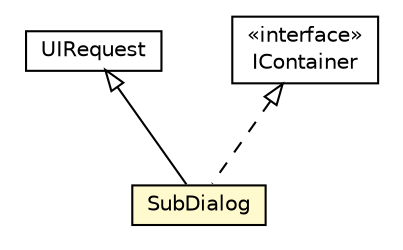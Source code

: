 #!/usr/local/bin/dot
#
# Class diagram 
# Generated by UMLGraph version R5_6-24-gf6e263 (http://www.umlgraph.org/)
#

digraph G {
	edge [fontname="Helvetica",fontsize=10,labelfontname="Helvetica",labelfontsize=10];
	node [fontname="Helvetica",fontsize=10,shape=plaintext];
	nodesep=0.25;
	ranksep=0.5;
	// org.universAAL.middleware.ui.UIRequest
	c7868647 [label=<<table title="org.universAAL.middleware.ui.UIRequest" border="0" cellborder="1" cellspacing="0" cellpadding="2" port="p" href="../../../../middleware/ui/UIRequest.html">
		<tr><td><table border="0" cellspacing="0" cellpadding="1">
<tr><td align="center" balign="center"> UIRequest </td></tr>
		</table></td></tr>
		</table>>, URL="../../../../middleware/ui/UIRequest.html", fontname="Helvetica", fontcolor="black", fontsize=10.0];
	// org.universAAL.support.utils.ui.IContainer
	c7868973 [label=<<table title="org.universAAL.support.utils.ui.IContainer" border="0" cellborder="1" cellspacing="0" cellpadding="2" port="p" href="../IContainer.html">
		<tr><td><table border="0" cellspacing="0" cellpadding="1">
<tr><td align="center" balign="center"> &#171;interface&#187; </td></tr>
<tr><td align="center" balign="center"> IContainer </td></tr>
		</table></td></tr>
		</table>>, URL="../IContainer.html", fontname="Helvetica", fontcolor="black", fontsize=10.0];
	// org.universAAL.support.utils.ui.low.SubDialog
	c7868980 [label=<<table title="org.universAAL.support.utils.ui.low.SubDialog" border="0" cellborder="1" cellspacing="0" cellpadding="2" port="p" bgcolor="lemonChiffon" href="./SubDialog.html">
		<tr><td><table border="0" cellspacing="0" cellpadding="1">
<tr><td align="center" balign="center"> SubDialog </td></tr>
		</table></td></tr>
		</table>>, URL="./SubDialog.html", fontname="Helvetica", fontcolor="black", fontsize=10.0];
	//org.universAAL.support.utils.ui.low.SubDialog extends org.universAAL.middleware.ui.UIRequest
	c7868647:p -> c7868980:p [dir=back,arrowtail=empty];
	//org.universAAL.support.utils.ui.low.SubDialog implements org.universAAL.support.utils.ui.IContainer
	c7868973:p -> c7868980:p [dir=back,arrowtail=empty,style=dashed];
}


